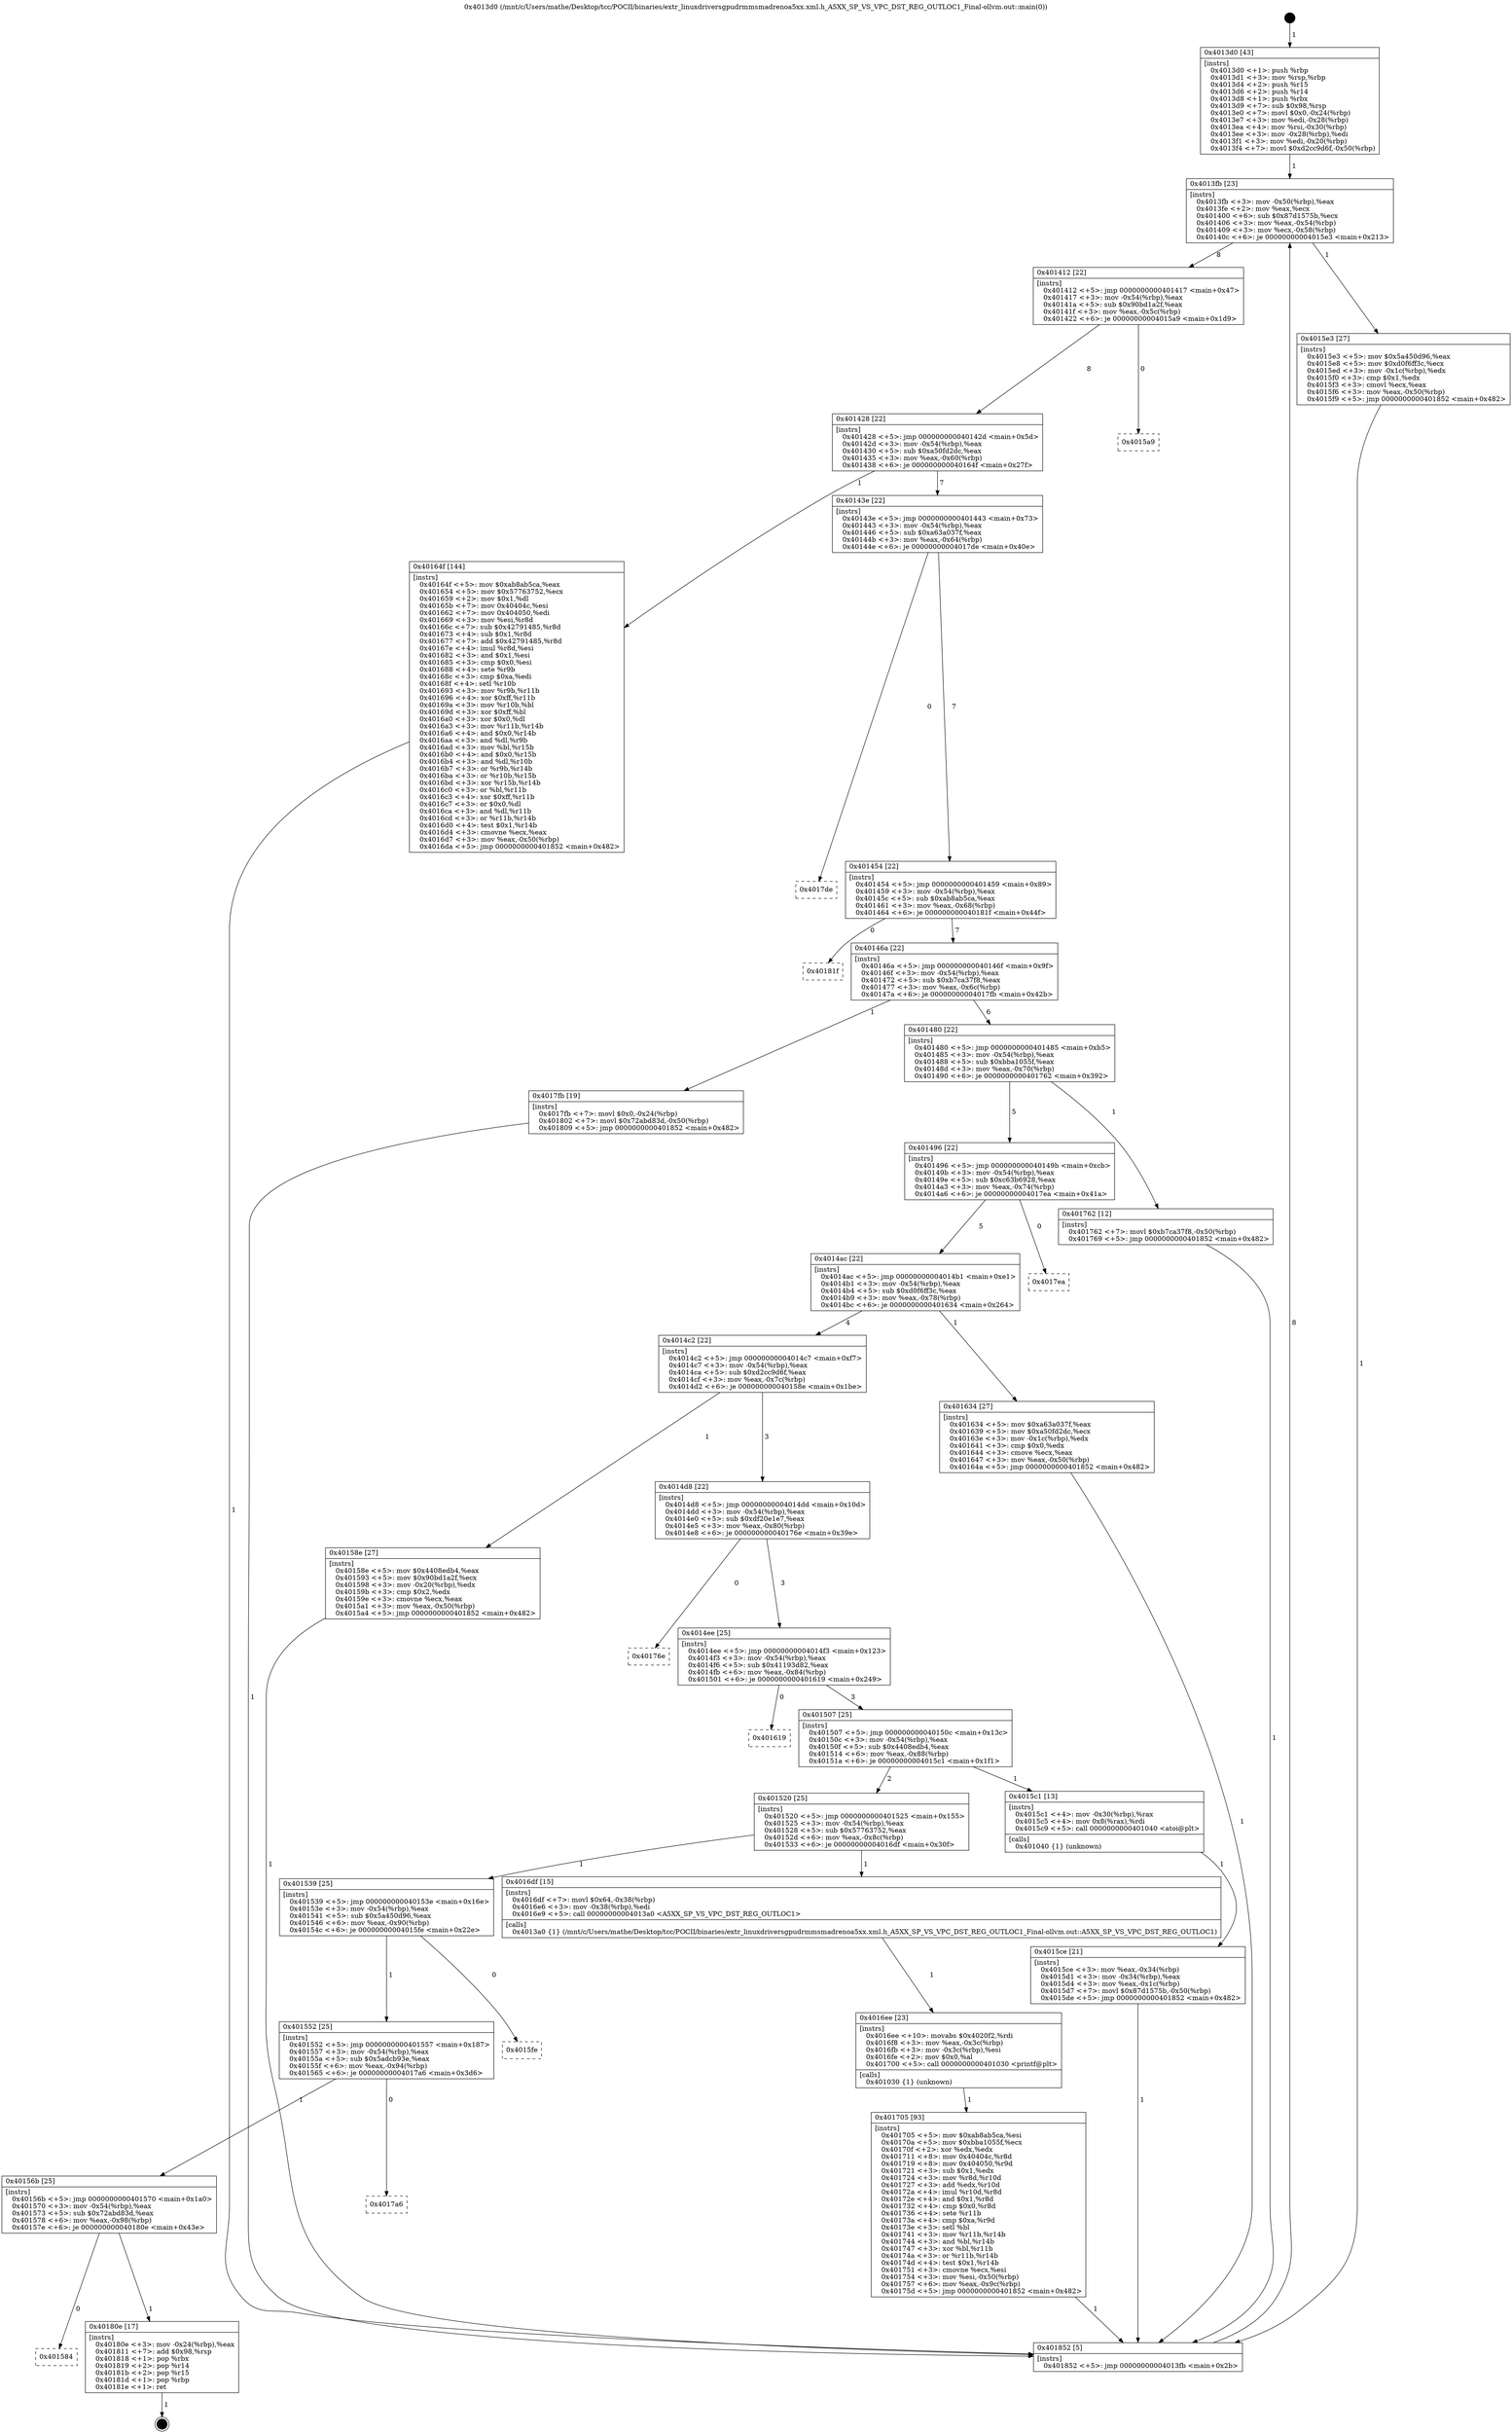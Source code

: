 digraph "0x4013d0" {
  label = "0x4013d0 (/mnt/c/Users/mathe/Desktop/tcc/POCII/binaries/extr_linuxdriversgpudrmmsmadrenoa5xx.xml.h_A5XX_SP_VS_VPC_DST_REG_OUTLOC1_Final-ollvm.out::main(0))"
  labelloc = "t"
  node[shape=record]

  Entry [label="",width=0.3,height=0.3,shape=circle,fillcolor=black,style=filled]
  "0x4013fb" [label="{
     0x4013fb [23]\l
     | [instrs]\l
     &nbsp;&nbsp;0x4013fb \<+3\>: mov -0x50(%rbp),%eax\l
     &nbsp;&nbsp;0x4013fe \<+2\>: mov %eax,%ecx\l
     &nbsp;&nbsp;0x401400 \<+6\>: sub $0x87d1575b,%ecx\l
     &nbsp;&nbsp;0x401406 \<+3\>: mov %eax,-0x54(%rbp)\l
     &nbsp;&nbsp;0x401409 \<+3\>: mov %ecx,-0x58(%rbp)\l
     &nbsp;&nbsp;0x40140c \<+6\>: je 00000000004015e3 \<main+0x213\>\l
  }"]
  "0x4015e3" [label="{
     0x4015e3 [27]\l
     | [instrs]\l
     &nbsp;&nbsp;0x4015e3 \<+5\>: mov $0x5a450d96,%eax\l
     &nbsp;&nbsp;0x4015e8 \<+5\>: mov $0xd0f6ff3c,%ecx\l
     &nbsp;&nbsp;0x4015ed \<+3\>: mov -0x1c(%rbp),%edx\l
     &nbsp;&nbsp;0x4015f0 \<+3\>: cmp $0x1,%edx\l
     &nbsp;&nbsp;0x4015f3 \<+3\>: cmovl %ecx,%eax\l
     &nbsp;&nbsp;0x4015f6 \<+3\>: mov %eax,-0x50(%rbp)\l
     &nbsp;&nbsp;0x4015f9 \<+5\>: jmp 0000000000401852 \<main+0x482\>\l
  }"]
  "0x401412" [label="{
     0x401412 [22]\l
     | [instrs]\l
     &nbsp;&nbsp;0x401412 \<+5\>: jmp 0000000000401417 \<main+0x47\>\l
     &nbsp;&nbsp;0x401417 \<+3\>: mov -0x54(%rbp),%eax\l
     &nbsp;&nbsp;0x40141a \<+5\>: sub $0x90bd1a2f,%eax\l
     &nbsp;&nbsp;0x40141f \<+3\>: mov %eax,-0x5c(%rbp)\l
     &nbsp;&nbsp;0x401422 \<+6\>: je 00000000004015a9 \<main+0x1d9\>\l
  }"]
  Exit [label="",width=0.3,height=0.3,shape=circle,fillcolor=black,style=filled,peripheries=2]
  "0x4015a9" [label="{
     0x4015a9\l
  }", style=dashed]
  "0x401428" [label="{
     0x401428 [22]\l
     | [instrs]\l
     &nbsp;&nbsp;0x401428 \<+5\>: jmp 000000000040142d \<main+0x5d\>\l
     &nbsp;&nbsp;0x40142d \<+3\>: mov -0x54(%rbp),%eax\l
     &nbsp;&nbsp;0x401430 \<+5\>: sub $0xa50fd2dc,%eax\l
     &nbsp;&nbsp;0x401435 \<+3\>: mov %eax,-0x60(%rbp)\l
     &nbsp;&nbsp;0x401438 \<+6\>: je 000000000040164f \<main+0x27f\>\l
  }"]
  "0x401584" [label="{
     0x401584\l
  }", style=dashed]
  "0x40164f" [label="{
     0x40164f [144]\l
     | [instrs]\l
     &nbsp;&nbsp;0x40164f \<+5\>: mov $0xab8ab5ca,%eax\l
     &nbsp;&nbsp;0x401654 \<+5\>: mov $0x57763752,%ecx\l
     &nbsp;&nbsp;0x401659 \<+2\>: mov $0x1,%dl\l
     &nbsp;&nbsp;0x40165b \<+7\>: mov 0x40404c,%esi\l
     &nbsp;&nbsp;0x401662 \<+7\>: mov 0x404050,%edi\l
     &nbsp;&nbsp;0x401669 \<+3\>: mov %esi,%r8d\l
     &nbsp;&nbsp;0x40166c \<+7\>: sub $0x42791485,%r8d\l
     &nbsp;&nbsp;0x401673 \<+4\>: sub $0x1,%r8d\l
     &nbsp;&nbsp;0x401677 \<+7\>: add $0x42791485,%r8d\l
     &nbsp;&nbsp;0x40167e \<+4\>: imul %r8d,%esi\l
     &nbsp;&nbsp;0x401682 \<+3\>: and $0x1,%esi\l
     &nbsp;&nbsp;0x401685 \<+3\>: cmp $0x0,%esi\l
     &nbsp;&nbsp;0x401688 \<+4\>: sete %r9b\l
     &nbsp;&nbsp;0x40168c \<+3\>: cmp $0xa,%edi\l
     &nbsp;&nbsp;0x40168f \<+4\>: setl %r10b\l
     &nbsp;&nbsp;0x401693 \<+3\>: mov %r9b,%r11b\l
     &nbsp;&nbsp;0x401696 \<+4\>: xor $0xff,%r11b\l
     &nbsp;&nbsp;0x40169a \<+3\>: mov %r10b,%bl\l
     &nbsp;&nbsp;0x40169d \<+3\>: xor $0xff,%bl\l
     &nbsp;&nbsp;0x4016a0 \<+3\>: xor $0x0,%dl\l
     &nbsp;&nbsp;0x4016a3 \<+3\>: mov %r11b,%r14b\l
     &nbsp;&nbsp;0x4016a6 \<+4\>: and $0x0,%r14b\l
     &nbsp;&nbsp;0x4016aa \<+3\>: and %dl,%r9b\l
     &nbsp;&nbsp;0x4016ad \<+3\>: mov %bl,%r15b\l
     &nbsp;&nbsp;0x4016b0 \<+4\>: and $0x0,%r15b\l
     &nbsp;&nbsp;0x4016b4 \<+3\>: and %dl,%r10b\l
     &nbsp;&nbsp;0x4016b7 \<+3\>: or %r9b,%r14b\l
     &nbsp;&nbsp;0x4016ba \<+3\>: or %r10b,%r15b\l
     &nbsp;&nbsp;0x4016bd \<+3\>: xor %r15b,%r14b\l
     &nbsp;&nbsp;0x4016c0 \<+3\>: or %bl,%r11b\l
     &nbsp;&nbsp;0x4016c3 \<+4\>: xor $0xff,%r11b\l
     &nbsp;&nbsp;0x4016c7 \<+3\>: or $0x0,%dl\l
     &nbsp;&nbsp;0x4016ca \<+3\>: and %dl,%r11b\l
     &nbsp;&nbsp;0x4016cd \<+3\>: or %r11b,%r14b\l
     &nbsp;&nbsp;0x4016d0 \<+4\>: test $0x1,%r14b\l
     &nbsp;&nbsp;0x4016d4 \<+3\>: cmovne %ecx,%eax\l
     &nbsp;&nbsp;0x4016d7 \<+3\>: mov %eax,-0x50(%rbp)\l
     &nbsp;&nbsp;0x4016da \<+5\>: jmp 0000000000401852 \<main+0x482\>\l
  }"]
  "0x40143e" [label="{
     0x40143e [22]\l
     | [instrs]\l
     &nbsp;&nbsp;0x40143e \<+5\>: jmp 0000000000401443 \<main+0x73\>\l
     &nbsp;&nbsp;0x401443 \<+3\>: mov -0x54(%rbp),%eax\l
     &nbsp;&nbsp;0x401446 \<+5\>: sub $0xa63a037f,%eax\l
     &nbsp;&nbsp;0x40144b \<+3\>: mov %eax,-0x64(%rbp)\l
     &nbsp;&nbsp;0x40144e \<+6\>: je 00000000004017de \<main+0x40e\>\l
  }"]
  "0x40180e" [label="{
     0x40180e [17]\l
     | [instrs]\l
     &nbsp;&nbsp;0x40180e \<+3\>: mov -0x24(%rbp),%eax\l
     &nbsp;&nbsp;0x401811 \<+7\>: add $0x98,%rsp\l
     &nbsp;&nbsp;0x401818 \<+1\>: pop %rbx\l
     &nbsp;&nbsp;0x401819 \<+2\>: pop %r14\l
     &nbsp;&nbsp;0x40181b \<+2\>: pop %r15\l
     &nbsp;&nbsp;0x40181d \<+1\>: pop %rbp\l
     &nbsp;&nbsp;0x40181e \<+1\>: ret\l
  }"]
  "0x4017de" [label="{
     0x4017de\l
  }", style=dashed]
  "0x401454" [label="{
     0x401454 [22]\l
     | [instrs]\l
     &nbsp;&nbsp;0x401454 \<+5\>: jmp 0000000000401459 \<main+0x89\>\l
     &nbsp;&nbsp;0x401459 \<+3\>: mov -0x54(%rbp),%eax\l
     &nbsp;&nbsp;0x40145c \<+5\>: sub $0xab8ab5ca,%eax\l
     &nbsp;&nbsp;0x401461 \<+3\>: mov %eax,-0x68(%rbp)\l
     &nbsp;&nbsp;0x401464 \<+6\>: je 000000000040181f \<main+0x44f\>\l
  }"]
  "0x40156b" [label="{
     0x40156b [25]\l
     | [instrs]\l
     &nbsp;&nbsp;0x40156b \<+5\>: jmp 0000000000401570 \<main+0x1a0\>\l
     &nbsp;&nbsp;0x401570 \<+3\>: mov -0x54(%rbp),%eax\l
     &nbsp;&nbsp;0x401573 \<+5\>: sub $0x72abd83d,%eax\l
     &nbsp;&nbsp;0x401578 \<+6\>: mov %eax,-0x98(%rbp)\l
     &nbsp;&nbsp;0x40157e \<+6\>: je 000000000040180e \<main+0x43e\>\l
  }"]
  "0x40181f" [label="{
     0x40181f\l
  }", style=dashed]
  "0x40146a" [label="{
     0x40146a [22]\l
     | [instrs]\l
     &nbsp;&nbsp;0x40146a \<+5\>: jmp 000000000040146f \<main+0x9f\>\l
     &nbsp;&nbsp;0x40146f \<+3\>: mov -0x54(%rbp),%eax\l
     &nbsp;&nbsp;0x401472 \<+5\>: sub $0xb7ca37f8,%eax\l
     &nbsp;&nbsp;0x401477 \<+3\>: mov %eax,-0x6c(%rbp)\l
     &nbsp;&nbsp;0x40147a \<+6\>: je 00000000004017fb \<main+0x42b\>\l
  }"]
  "0x4017a6" [label="{
     0x4017a6\l
  }", style=dashed]
  "0x4017fb" [label="{
     0x4017fb [19]\l
     | [instrs]\l
     &nbsp;&nbsp;0x4017fb \<+7\>: movl $0x0,-0x24(%rbp)\l
     &nbsp;&nbsp;0x401802 \<+7\>: movl $0x72abd83d,-0x50(%rbp)\l
     &nbsp;&nbsp;0x401809 \<+5\>: jmp 0000000000401852 \<main+0x482\>\l
  }"]
  "0x401480" [label="{
     0x401480 [22]\l
     | [instrs]\l
     &nbsp;&nbsp;0x401480 \<+5\>: jmp 0000000000401485 \<main+0xb5\>\l
     &nbsp;&nbsp;0x401485 \<+3\>: mov -0x54(%rbp),%eax\l
     &nbsp;&nbsp;0x401488 \<+5\>: sub $0xbba1055f,%eax\l
     &nbsp;&nbsp;0x40148d \<+3\>: mov %eax,-0x70(%rbp)\l
     &nbsp;&nbsp;0x401490 \<+6\>: je 0000000000401762 \<main+0x392\>\l
  }"]
  "0x401552" [label="{
     0x401552 [25]\l
     | [instrs]\l
     &nbsp;&nbsp;0x401552 \<+5\>: jmp 0000000000401557 \<main+0x187\>\l
     &nbsp;&nbsp;0x401557 \<+3\>: mov -0x54(%rbp),%eax\l
     &nbsp;&nbsp;0x40155a \<+5\>: sub $0x5adcb93e,%eax\l
     &nbsp;&nbsp;0x40155f \<+6\>: mov %eax,-0x94(%rbp)\l
     &nbsp;&nbsp;0x401565 \<+6\>: je 00000000004017a6 \<main+0x3d6\>\l
  }"]
  "0x401762" [label="{
     0x401762 [12]\l
     | [instrs]\l
     &nbsp;&nbsp;0x401762 \<+7\>: movl $0xb7ca37f8,-0x50(%rbp)\l
     &nbsp;&nbsp;0x401769 \<+5\>: jmp 0000000000401852 \<main+0x482\>\l
  }"]
  "0x401496" [label="{
     0x401496 [22]\l
     | [instrs]\l
     &nbsp;&nbsp;0x401496 \<+5\>: jmp 000000000040149b \<main+0xcb\>\l
     &nbsp;&nbsp;0x40149b \<+3\>: mov -0x54(%rbp),%eax\l
     &nbsp;&nbsp;0x40149e \<+5\>: sub $0xc63b6928,%eax\l
     &nbsp;&nbsp;0x4014a3 \<+3\>: mov %eax,-0x74(%rbp)\l
     &nbsp;&nbsp;0x4014a6 \<+6\>: je 00000000004017ea \<main+0x41a\>\l
  }"]
  "0x4015fe" [label="{
     0x4015fe\l
  }", style=dashed]
  "0x4017ea" [label="{
     0x4017ea\l
  }", style=dashed]
  "0x4014ac" [label="{
     0x4014ac [22]\l
     | [instrs]\l
     &nbsp;&nbsp;0x4014ac \<+5\>: jmp 00000000004014b1 \<main+0xe1\>\l
     &nbsp;&nbsp;0x4014b1 \<+3\>: mov -0x54(%rbp),%eax\l
     &nbsp;&nbsp;0x4014b4 \<+5\>: sub $0xd0f6ff3c,%eax\l
     &nbsp;&nbsp;0x4014b9 \<+3\>: mov %eax,-0x78(%rbp)\l
     &nbsp;&nbsp;0x4014bc \<+6\>: je 0000000000401634 \<main+0x264\>\l
  }"]
  "0x401705" [label="{
     0x401705 [93]\l
     | [instrs]\l
     &nbsp;&nbsp;0x401705 \<+5\>: mov $0xab8ab5ca,%esi\l
     &nbsp;&nbsp;0x40170a \<+5\>: mov $0xbba1055f,%ecx\l
     &nbsp;&nbsp;0x40170f \<+2\>: xor %edx,%edx\l
     &nbsp;&nbsp;0x401711 \<+8\>: mov 0x40404c,%r8d\l
     &nbsp;&nbsp;0x401719 \<+8\>: mov 0x404050,%r9d\l
     &nbsp;&nbsp;0x401721 \<+3\>: sub $0x1,%edx\l
     &nbsp;&nbsp;0x401724 \<+3\>: mov %r8d,%r10d\l
     &nbsp;&nbsp;0x401727 \<+3\>: add %edx,%r10d\l
     &nbsp;&nbsp;0x40172a \<+4\>: imul %r10d,%r8d\l
     &nbsp;&nbsp;0x40172e \<+4\>: and $0x1,%r8d\l
     &nbsp;&nbsp;0x401732 \<+4\>: cmp $0x0,%r8d\l
     &nbsp;&nbsp;0x401736 \<+4\>: sete %r11b\l
     &nbsp;&nbsp;0x40173a \<+4\>: cmp $0xa,%r9d\l
     &nbsp;&nbsp;0x40173e \<+3\>: setl %bl\l
     &nbsp;&nbsp;0x401741 \<+3\>: mov %r11b,%r14b\l
     &nbsp;&nbsp;0x401744 \<+3\>: and %bl,%r14b\l
     &nbsp;&nbsp;0x401747 \<+3\>: xor %bl,%r11b\l
     &nbsp;&nbsp;0x40174a \<+3\>: or %r11b,%r14b\l
     &nbsp;&nbsp;0x40174d \<+4\>: test $0x1,%r14b\l
     &nbsp;&nbsp;0x401751 \<+3\>: cmovne %ecx,%esi\l
     &nbsp;&nbsp;0x401754 \<+3\>: mov %esi,-0x50(%rbp)\l
     &nbsp;&nbsp;0x401757 \<+6\>: mov %eax,-0x9c(%rbp)\l
     &nbsp;&nbsp;0x40175d \<+5\>: jmp 0000000000401852 \<main+0x482\>\l
  }"]
  "0x401634" [label="{
     0x401634 [27]\l
     | [instrs]\l
     &nbsp;&nbsp;0x401634 \<+5\>: mov $0xa63a037f,%eax\l
     &nbsp;&nbsp;0x401639 \<+5\>: mov $0xa50fd2dc,%ecx\l
     &nbsp;&nbsp;0x40163e \<+3\>: mov -0x1c(%rbp),%edx\l
     &nbsp;&nbsp;0x401641 \<+3\>: cmp $0x0,%edx\l
     &nbsp;&nbsp;0x401644 \<+3\>: cmove %ecx,%eax\l
     &nbsp;&nbsp;0x401647 \<+3\>: mov %eax,-0x50(%rbp)\l
     &nbsp;&nbsp;0x40164a \<+5\>: jmp 0000000000401852 \<main+0x482\>\l
  }"]
  "0x4014c2" [label="{
     0x4014c2 [22]\l
     | [instrs]\l
     &nbsp;&nbsp;0x4014c2 \<+5\>: jmp 00000000004014c7 \<main+0xf7\>\l
     &nbsp;&nbsp;0x4014c7 \<+3\>: mov -0x54(%rbp),%eax\l
     &nbsp;&nbsp;0x4014ca \<+5\>: sub $0xd2cc9d6f,%eax\l
     &nbsp;&nbsp;0x4014cf \<+3\>: mov %eax,-0x7c(%rbp)\l
     &nbsp;&nbsp;0x4014d2 \<+6\>: je 000000000040158e \<main+0x1be\>\l
  }"]
  "0x4016ee" [label="{
     0x4016ee [23]\l
     | [instrs]\l
     &nbsp;&nbsp;0x4016ee \<+10\>: movabs $0x4020f2,%rdi\l
     &nbsp;&nbsp;0x4016f8 \<+3\>: mov %eax,-0x3c(%rbp)\l
     &nbsp;&nbsp;0x4016fb \<+3\>: mov -0x3c(%rbp),%esi\l
     &nbsp;&nbsp;0x4016fe \<+2\>: mov $0x0,%al\l
     &nbsp;&nbsp;0x401700 \<+5\>: call 0000000000401030 \<printf@plt\>\l
     | [calls]\l
     &nbsp;&nbsp;0x401030 \{1\} (unknown)\l
  }"]
  "0x40158e" [label="{
     0x40158e [27]\l
     | [instrs]\l
     &nbsp;&nbsp;0x40158e \<+5\>: mov $0x4408edb4,%eax\l
     &nbsp;&nbsp;0x401593 \<+5\>: mov $0x90bd1a2f,%ecx\l
     &nbsp;&nbsp;0x401598 \<+3\>: mov -0x20(%rbp),%edx\l
     &nbsp;&nbsp;0x40159b \<+3\>: cmp $0x2,%edx\l
     &nbsp;&nbsp;0x40159e \<+3\>: cmovne %ecx,%eax\l
     &nbsp;&nbsp;0x4015a1 \<+3\>: mov %eax,-0x50(%rbp)\l
     &nbsp;&nbsp;0x4015a4 \<+5\>: jmp 0000000000401852 \<main+0x482\>\l
  }"]
  "0x4014d8" [label="{
     0x4014d8 [22]\l
     | [instrs]\l
     &nbsp;&nbsp;0x4014d8 \<+5\>: jmp 00000000004014dd \<main+0x10d\>\l
     &nbsp;&nbsp;0x4014dd \<+3\>: mov -0x54(%rbp),%eax\l
     &nbsp;&nbsp;0x4014e0 \<+5\>: sub $0xdf20e1e7,%eax\l
     &nbsp;&nbsp;0x4014e5 \<+3\>: mov %eax,-0x80(%rbp)\l
     &nbsp;&nbsp;0x4014e8 \<+6\>: je 000000000040176e \<main+0x39e\>\l
  }"]
  "0x401852" [label="{
     0x401852 [5]\l
     | [instrs]\l
     &nbsp;&nbsp;0x401852 \<+5\>: jmp 00000000004013fb \<main+0x2b\>\l
  }"]
  "0x4013d0" [label="{
     0x4013d0 [43]\l
     | [instrs]\l
     &nbsp;&nbsp;0x4013d0 \<+1\>: push %rbp\l
     &nbsp;&nbsp;0x4013d1 \<+3\>: mov %rsp,%rbp\l
     &nbsp;&nbsp;0x4013d4 \<+2\>: push %r15\l
     &nbsp;&nbsp;0x4013d6 \<+2\>: push %r14\l
     &nbsp;&nbsp;0x4013d8 \<+1\>: push %rbx\l
     &nbsp;&nbsp;0x4013d9 \<+7\>: sub $0x98,%rsp\l
     &nbsp;&nbsp;0x4013e0 \<+7\>: movl $0x0,-0x24(%rbp)\l
     &nbsp;&nbsp;0x4013e7 \<+3\>: mov %edi,-0x28(%rbp)\l
     &nbsp;&nbsp;0x4013ea \<+4\>: mov %rsi,-0x30(%rbp)\l
     &nbsp;&nbsp;0x4013ee \<+3\>: mov -0x28(%rbp),%edi\l
     &nbsp;&nbsp;0x4013f1 \<+3\>: mov %edi,-0x20(%rbp)\l
     &nbsp;&nbsp;0x4013f4 \<+7\>: movl $0xd2cc9d6f,-0x50(%rbp)\l
  }"]
  "0x401539" [label="{
     0x401539 [25]\l
     | [instrs]\l
     &nbsp;&nbsp;0x401539 \<+5\>: jmp 000000000040153e \<main+0x16e\>\l
     &nbsp;&nbsp;0x40153e \<+3\>: mov -0x54(%rbp),%eax\l
     &nbsp;&nbsp;0x401541 \<+5\>: sub $0x5a450d96,%eax\l
     &nbsp;&nbsp;0x401546 \<+6\>: mov %eax,-0x90(%rbp)\l
     &nbsp;&nbsp;0x40154c \<+6\>: je 00000000004015fe \<main+0x22e\>\l
  }"]
  "0x40176e" [label="{
     0x40176e\l
  }", style=dashed]
  "0x4014ee" [label="{
     0x4014ee [25]\l
     | [instrs]\l
     &nbsp;&nbsp;0x4014ee \<+5\>: jmp 00000000004014f3 \<main+0x123\>\l
     &nbsp;&nbsp;0x4014f3 \<+3\>: mov -0x54(%rbp),%eax\l
     &nbsp;&nbsp;0x4014f6 \<+5\>: sub $0x41193d82,%eax\l
     &nbsp;&nbsp;0x4014fb \<+6\>: mov %eax,-0x84(%rbp)\l
     &nbsp;&nbsp;0x401501 \<+6\>: je 0000000000401619 \<main+0x249\>\l
  }"]
  "0x4016df" [label="{
     0x4016df [15]\l
     | [instrs]\l
     &nbsp;&nbsp;0x4016df \<+7\>: movl $0x64,-0x38(%rbp)\l
     &nbsp;&nbsp;0x4016e6 \<+3\>: mov -0x38(%rbp),%edi\l
     &nbsp;&nbsp;0x4016e9 \<+5\>: call 00000000004013a0 \<A5XX_SP_VS_VPC_DST_REG_OUTLOC1\>\l
     | [calls]\l
     &nbsp;&nbsp;0x4013a0 \{1\} (/mnt/c/Users/mathe/Desktop/tcc/POCII/binaries/extr_linuxdriversgpudrmmsmadrenoa5xx.xml.h_A5XX_SP_VS_VPC_DST_REG_OUTLOC1_Final-ollvm.out::A5XX_SP_VS_VPC_DST_REG_OUTLOC1)\l
  }"]
  "0x401619" [label="{
     0x401619\l
  }", style=dashed]
  "0x401507" [label="{
     0x401507 [25]\l
     | [instrs]\l
     &nbsp;&nbsp;0x401507 \<+5\>: jmp 000000000040150c \<main+0x13c\>\l
     &nbsp;&nbsp;0x40150c \<+3\>: mov -0x54(%rbp),%eax\l
     &nbsp;&nbsp;0x40150f \<+5\>: sub $0x4408edb4,%eax\l
     &nbsp;&nbsp;0x401514 \<+6\>: mov %eax,-0x88(%rbp)\l
     &nbsp;&nbsp;0x40151a \<+6\>: je 00000000004015c1 \<main+0x1f1\>\l
  }"]
  "0x4015ce" [label="{
     0x4015ce [21]\l
     | [instrs]\l
     &nbsp;&nbsp;0x4015ce \<+3\>: mov %eax,-0x34(%rbp)\l
     &nbsp;&nbsp;0x4015d1 \<+3\>: mov -0x34(%rbp),%eax\l
     &nbsp;&nbsp;0x4015d4 \<+3\>: mov %eax,-0x1c(%rbp)\l
     &nbsp;&nbsp;0x4015d7 \<+7\>: movl $0x87d1575b,-0x50(%rbp)\l
     &nbsp;&nbsp;0x4015de \<+5\>: jmp 0000000000401852 \<main+0x482\>\l
  }"]
  "0x4015c1" [label="{
     0x4015c1 [13]\l
     | [instrs]\l
     &nbsp;&nbsp;0x4015c1 \<+4\>: mov -0x30(%rbp),%rax\l
     &nbsp;&nbsp;0x4015c5 \<+4\>: mov 0x8(%rax),%rdi\l
     &nbsp;&nbsp;0x4015c9 \<+5\>: call 0000000000401040 \<atoi@plt\>\l
     | [calls]\l
     &nbsp;&nbsp;0x401040 \{1\} (unknown)\l
  }"]
  "0x401520" [label="{
     0x401520 [25]\l
     | [instrs]\l
     &nbsp;&nbsp;0x401520 \<+5\>: jmp 0000000000401525 \<main+0x155\>\l
     &nbsp;&nbsp;0x401525 \<+3\>: mov -0x54(%rbp),%eax\l
     &nbsp;&nbsp;0x401528 \<+5\>: sub $0x57763752,%eax\l
     &nbsp;&nbsp;0x40152d \<+6\>: mov %eax,-0x8c(%rbp)\l
     &nbsp;&nbsp;0x401533 \<+6\>: je 00000000004016df \<main+0x30f\>\l
  }"]
  Entry -> "0x4013d0" [label=" 1"]
  "0x4013fb" -> "0x4015e3" [label=" 1"]
  "0x4013fb" -> "0x401412" [label=" 8"]
  "0x40180e" -> Exit [label=" 1"]
  "0x401412" -> "0x4015a9" [label=" 0"]
  "0x401412" -> "0x401428" [label=" 8"]
  "0x40156b" -> "0x401584" [label=" 0"]
  "0x401428" -> "0x40164f" [label=" 1"]
  "0x401428" -> "0x40143e" [label=" 7"]
  "0x40156b" -> "0x40180e" [label=" 1"]
  "0x40143e" -> "0x4017de" [label=" 0"]
  "0x40143e" -> "0x401454" [label=" 7"]
  "0x401552" -> "0x40156b" [label=" 1"]
  "0x401454" -> "0x40181f" [label=" 0"]
  "0x401454" -> "0x40146a" [label=" 7"]
  "0x401552" -> "0x4017a6" [label=" 0"]
  "0x40146a" -> "0x4017fb" [label=" 1"]
  "0x40146a" -> "0x401480" [label=" 6"]
  "0x401539" -> "0x401552" [label=" 1"]
  "0x401480" -> "0x401762" [label=" 1"]
  "0x401480" -> "0x401496" [label=" 5"]
  "0x401539" -> "0x4015fe" [label=" 0"]
  "0x401496" -> "0x4017ea" [label=" 0"]
  "0x401496" -> "0x4014ac" [label=" 5"]
  "0x4017fb" -> "0x401852" [label=" 1"]
  "0x4014ac" -> "0x401634" [label=" 1"]
  "0x4014ac" -> "0x4014c2" [label=" 4"]
  "0x401762" -> "0x401852" [label=" 1"]
  "0x4014c2" -> "0x40158e" [label=" 1"]
  "0x4014c2" -> "0x4014d8" [label=" 3"]
  "0x40158e" -> "0x401852" [label=" 1"]
  "0x4013d0" -> "0x4013fb" [label=" 1"]
  "0x401852" -> "0x4013fb" [label=" 8"]
  "0x401705" -> "0x401852" [label=" 1"]
  "0x4014d8" -> "0x40176e" [label=" 0"]
  "0x4014d8" -> "0x4014ee" [label=" 3"]
  "0x4016ee" -> "0x401705" [label=" 1"]
  "0x4014ee" -> "0x401619" [label=" 0"]
  "0x4014ee" -> "0x401507" [label=" 3"]
  "0x4016df" -> "0x4016ee" [label=" 1"]
  "0x401507" -> "0x4015c1" [label=" 1"]
  "0x401507" -> "0x401520" [label=" 2"]
  "0x4015c1" -> "0x4015ce" [label=" 1"]
  "0x4015ce" -> "0x401852" [label=" 1"]
  "0x4015e3" -> "0x401852" [label=" 1"]
  "0x401634" -> "0x401852" [label=" 1"]
  "0x40164f" -> "0x401852" [label=" 1"]
  "0x401520" -> "0x401539" [label=" 1"]
  "0x401520" -> "0x4016df" [label=" 1"]
}
